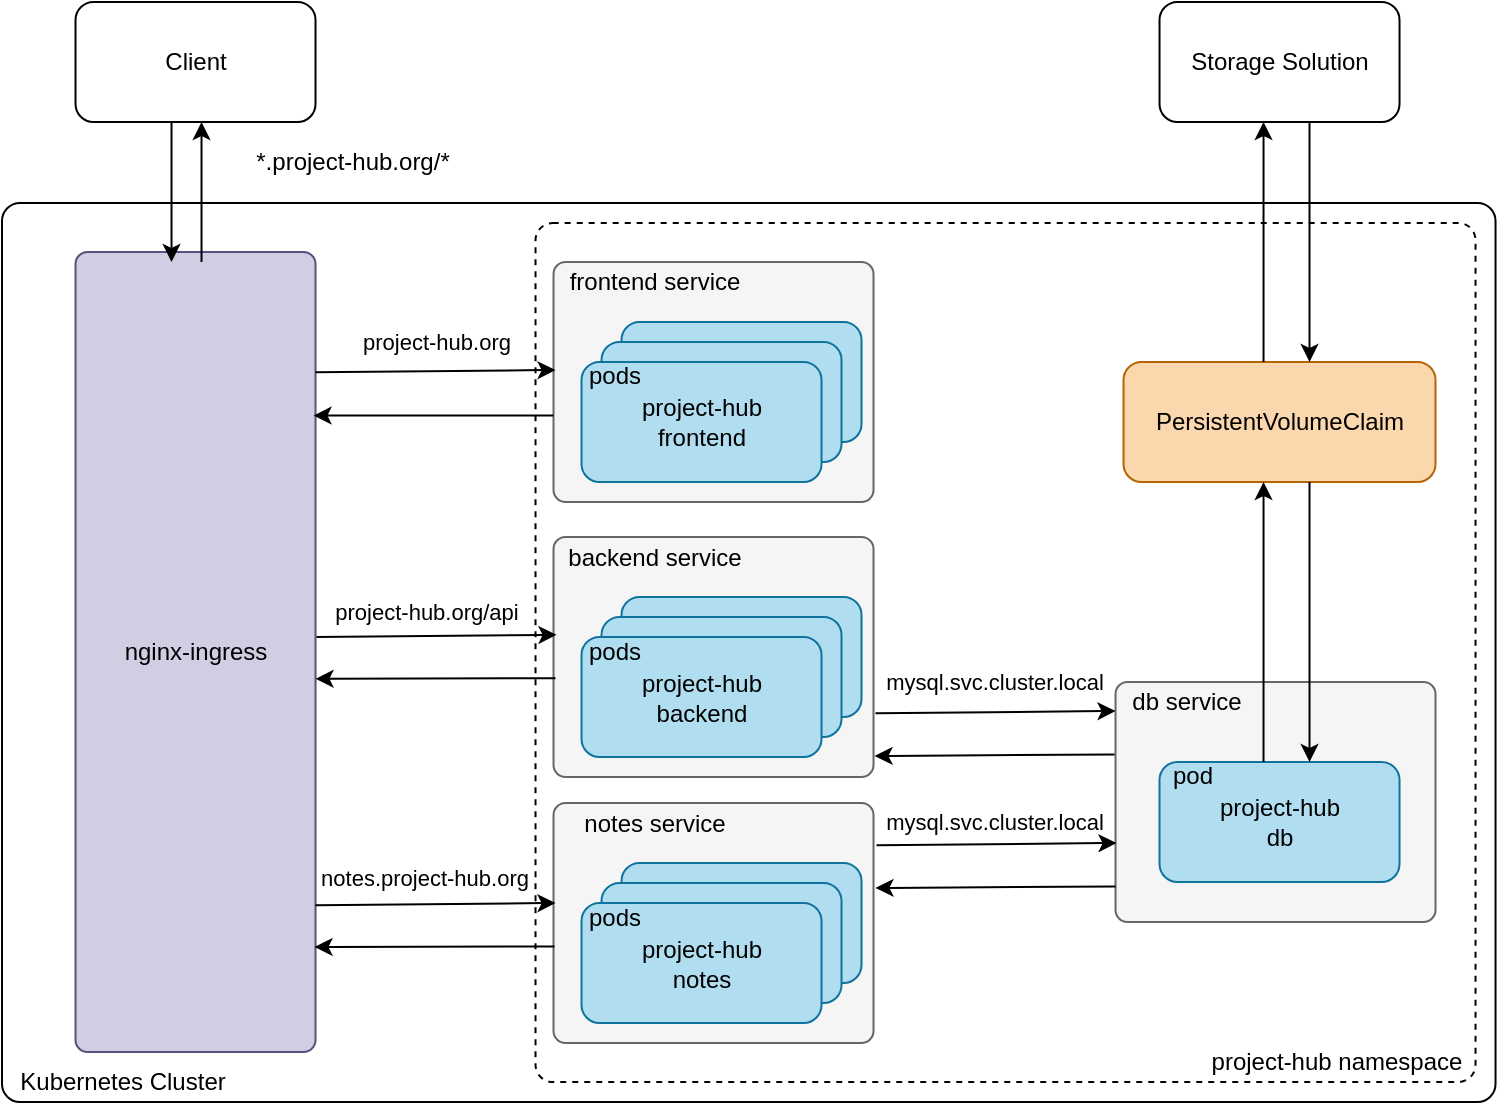 <mxfile version="14.1.8" type="device"><diagram id="VmFWcNwtIOZ2JIGzcQAg" name="Seite-1"><mxGraphModel dx="1673" dy="2136" grid="1" gridSize="10" guides="1" tooltips="1" connect="1" arrows="1" fold="1" page="1" pageScale="1" pageWidth="827" pageHeight="1169" math="0" shadow="0"><root><mxCell id="0"/><mxCell id="1" parent="0"/><mxCell id="9QHH05i9KdhhELVntpgu-1" value="" style="rounded=1;whiteSpace=wrap;html=1;arcSize=2;" vertex="1" parent="1"><mxGeometry x="40" y="-1049.5" width="746.76" height="449.5" as="geometry"/></mxCell><mxCell id="9QHH05i9KdhhELVntpgu-61" value="" style="rounded=1;whiteSpace=wrap;html=1;arcSize=2;fillColor=none;dashed=1;" vertex="1" parent="1"><mxGeometry x="306.76" y="-1039.5" width="470" height="429.5" as="geometry"/></mxCell><mxCell id="9QHH05i9KdhhELVntpgu-12" value="project-hub&lt;br&gt;frontend" style="rounded=1;whiteSpace=wrap;html=1;arcSize=5;fillColor=#f5f5f5;strokeColor=#666666;fontColor=#333333;" vertex="1" parent="1"><mxGeometry x="315.76" y="-1020" width="160" height="120" as="geometry"/></mxCell><mxCell id="9QHH05i9KdhhELVntpgu-2" value="nginx-ingress" style="rounded=1;whiteSpace=wrap;html=1;arcSize=5;fillColor=#d0cee2;strokeColor=#56517e;" vertex="1" parent="1"><mxGeometry x="76.76" y="-1025" width="120" height="400" as="geometry"/></mxCell><mxCell id="9QHH05i9KdhhELVntpgu-11" value="project-hub&lt;br&gt;frontend" style="rounded=1;whiteSpace=wrap;html=1;fillColor=#b1ddf0;strokeColor=#10739e;" vertex="1" parent="1"><mxGeometry x="349.76" y="-990" width="120" height="60" as="geometry"/></mxCell><mxCell id="9QHH05i9KdhhELVntpgu-10" value="project-hub&lt;br&gt;frontend" style="rounded=1;whiteSpace=wrap;html=1;fillColor=#b1ddf0;strokeColor=#10739e;" vertex="1" parent="1"><mxGeometry x="339.76" y="-980" width="120" height="60" as="geometry"/></mxCell><mxCell id="9QHH05i9KdhhELVntpgu-3" value="project-hub&lt;br&gt;frontend" style="rounded=1;whiteSpace=wrap;html=1;fillColor=#b1ddf0;strokeColor=#10739e;" vertex="1" parent="1"><mxGeometry x="329.76" y="-970" width="120" height="60" as="geometry"/></mxCell><mxCell id="9QHH05i9KdhhELVntpgu-13" value="frontend service" style="text;html=1;align=center;verticalAlign=middle;resizable=0;points=[];autosize=1;" vertex="1" parent="1"><mxGeometry x="315.76" y="-1020" width="100" height="20" as="geometry"/></mxCell><mxCell id="9QHH05i9KdhhELVntpgu-15" value="pods" style="text;html=1;align=center;verticalAlign=middle;resizable=0;points=[];autosize=1;" vertex="1" parent="1"><mxGeometry x="325.76" y="-973" width="40" height="20" as="geometry"/></mxCell><mxCell id="9QHH05i9KdhhELVntpgu-16" value="project-hub&lt;br&gt;frontend" style="rounded=1;whiteSpace=wrap;html=1;arcSize=5;fillColor=#f5f5f5;strokeColor=#666666;fontColor=#333333;" vertex="1" parent="1"><mxGeometry x="315.76" y="-882.5" width="160" height="120" as="geometry"/></mxCell><mxCell id="9QHH05i9KdhhELVntpgu-17" value="project-hub&lt;br&gt;frontend" style="rounded=1;whiteSpace=wrap;html=1;fillColor=#b1ddf0;strokeColor=#10739e;" vertex="1" parent="1"><mxGeometry x="349.76" y="-852.5" width="120" height="60" as="geometry"/></mxCell><mxCell id="9QHH05i9KdhhELVntpgu-18" value="project-hub&lt;br&gt;frontend" style="rounded=1;whiteSpace=wrap;html=1;fillColor=#b1ddf0;strokeColor=#10739e;" vertex="1" parent="1"><mxGeometry x="339.76" y="-842.5" width="120" height="60" as="geometry"/></mxCell><mxCell id="9QHH05i9KdhhELVntpgu-19" value="project-hub&lt;br&gt;backend" style="rounded=1;whiteSpace=wrap;html=1;fillColor=#b1ddf0;strokeColor=#10739e;" vertex="1" parent="1"><mxGeometry x="329.76" y="-832.5" width="120" height="60" as="geometry"/></mxCell><mxCell id="9QHH05i9KdhhELVntpgu-20" value="backend service" style="text;html=1;align=center;verticalAlign=middle;resizable=0;points=[];autosize=1;" vertex="1" parent="1"><mxGeometry x="315.76" y="-882.5" width="100" height="20" as="geometry"/></mxCell><mxCell id="9QHH05i9KdhhELVntpgu-21" value="pods" style="text;html=1;align=center;verticalAlign=middle;resizable=0;points=[];autosize=1;" vertex="1" parent="1"><mxGeometry x="325.76" y="-835.5" width="40" height="20" as="geometry"/></mxCell><mxCell id="9QHH05i9KdhhELVntpgu-24" value="project-hub&lt;br&gt;frontend" style="rounded=1;whiteSpace=wrap;html=1;arcSize=5;fillColor=#f5f5f5;strokeColor=#666666;fontColor=#333333;" vertex="1" parent="1"><mxGeometry x="315.76" y="-749.5" width="160" height="120" as="geometry"/></mxCell><mxCell id="9QHH05i9KdhhELVntpgu-25" value="project-hub&lt;br&gt;frontend" style="rounded=1;whiteSpace=wrap;html=1;fillColor=#b1ddf0;strokeColor=#10739e;" vertex="1" parent="1"><mxGeometry x="349.76" y="-719.5" width="120" height="60" as="geometry"/></mxCell><mxCell id="9QHH05i9KdhhELVntpgu-26" value="project-hub&lt;br&gt;frontend" style="rounded=1;whiteSpace=wrap;html=1;fillColor=#b1ddf0;strokeColor=#10739e;" vertex="1" parent="1"><mxGeometry x="339.76" y="-709.5" width="120" height="60" as="geometry"/></mxCell><mxCell id="9QHH05i9KdhhELVntpgu-27" value="project-hub&lt;br&gt;notes" style="rounded=1;whiteSpace=wrap;html=1;fillColor=#b1ddf0;strokeColor=#10739e;" vertex="1" parent="1"><mxGeometry x="329.76" y="-699.5" width="120" height="60" as="geometry"/></mxCell><mxCell id="9QHH05i9KdhhELVntpgu-28" value="notes service" style="text;html=1;align=center;verticalAlign=middle;resizable=0;points=[];autosize=1;" vertex="1" parent="1"><mxGeometry x="320.76" y="-749.5" width="90" height="20" as="geometry"/></mxCell><mxCell id="9QHH05i9KdhhELVntpgu-29" value="pods" style="text;html=1;align=center;verticalAlign=middle;resizable=0;points=[];autosize=1;" vertex="1" parent="1"><mxGeometry x="325.76" y="-702.5" width="40" height="20" as="geometry"/></mxCell><mxCell id="9QHH05i9KdhhELVntpgu-30" value="project-hub&lt;br&gt;frontend" style="rounded=1;whiteSpace=wrap;html=1;arcSize=5;fillColor=#f5f5f5;strokeColor=#666666;fontColor=#333333;" vertex="1" parent="1"><mxGeometry x="596.76" y="-810" width="160" height="120" as="geometry"/></mxCell><mxCell id="9QHH05i9KdhhELVntpgu-33" value="project-hub&lt;br&gt;db" style="rounded=1;whiteSpace=wrap;html=1;fillColor=#b1ddf0;strokeColor=#10739e;" vertex="1" parent="1"><mxGeometry x="618.76" y="-770" width="120" height="60" as="geometry"/></mxCell><mxCell id="9QHH05i9KdhhELVntpgu-34" value="db service" style="text;html=1;align=center;verticalAlign=middle;resizable=0;points=[];autosize=1;" vertex="1" parent="1"><mxGeometry x="596.76" y="-810" width="70" height="20" as="geometry"/></mxCell><mxCell id="9QHH05i9KdhhELVntpgu-35" value="pod" style="text;html=1;align=center;verticalAlign=middle;resizable=0;points=[];autosize=1;" vertex="1" parent="1"><mxGeometry x="614.76" y="-773" width="40" height="20" as="geometry"/></mxCell><mxCell id="9QHH05i9KdhhELVntpgu-38" value="" style="endArrow=classic;html=1;" edge="1" parent="1"><mxGeometry width="50" height="50" relative="1" as="geometry"><mxPoint x="196.76" y="-964.847" as="sourcePoint"/><mxPoint x="316.76" y="-966.001" as="targetPoint"/></mxGeometry></mxCell><mxCell id="9QHH05i9KdhhELVntpgu-42" value="" style="endArrow=classic;html=1;" edge="1" parent="1"><mxGeometry width="50" height="50" relative="1" as="geometry"><mxPoint x="197.24" y="-832.447" as="sourcePoint"/><mxPoint x="317.24" y="-833.601" as="targetPoint"/></mxGeometry></mxCell><mxCell id="9QHH05i9KdhhELVntpgu-43" value="" style="endArrow=classic;html=1;entryX=0.996;entryY=0.19;entryDx=0;entryDy=0;entryPerimeter=0;exitX=-0.003;exitY=0.631;exitDx=0;exitDy=0;exitPerimeter=0;" edge="1" parent="1"><mxGeometry width="50" height="50" relative="1" as="geometry"><mxPoint x="316.76" y="-811.88" as="sourcePoint"/><mxPoint x="196.76" y="-811.6" as="targetPoint"/><Array as="points"/></mxGeometry></mxCell><mxCell id="9QHH05i9KdhhELVntpgu-44" value="" style="endArrow=classic;html=1;" edge="1" parent="1"><mxGeometry width="50" height="50" relative="1" as="geometry"><mxPoint x="196.76" y="-698.347" as="sourcePoint"/><mxPoint x="316.76" y="-699.501" as="targetPoint"/></mxGeometry></mxCell><mxCell id="9QHH05i9KdhhELVntpgu-45" value="" style="endArrow=classic;html=1;entryX=0.996;entryY=0.19;entryDx=0;entryDy=0;entryPerimeter=0;exitX=-0.003;exitY=0.631;exitDx=0;exitDy=0;exitPerimeter=0;" edge="1" parent="1"><mxGeometry width="50" height="50" relative="1" as="geometry"><mxPoint x="316.28" y="-677.78" as="sourcePoint"/><mxPoint x="196.28" y="-677.5" as="targetPoint"/><Array as="points"/></mxGeometry></mxCell><mxCell id="9QHH05i9KdhhELVntpgu-46" value="" style="endArrow=classic;html=1;" edge="1" parent="1"><mxGeometry width="50" height="50" relative="1" as="geometry"><mxPoint x="477.24" y="-728.347" as="sourcePoint"/><mxPoint x="597.24" y="-729.501" as="targetPoint"/></mxGeometry></mxCell><mxCell id="9QHH05i9KdhhELVntpgu-47" value="" style="endArrow=classic;html=1;exitX=-0.003;exitY=0.631;exitDx=0;exitDy=0;exitPerimeter=0;" edge="1" parent="1"><mxGeometry width="50" height="50" relative="1" as="geometry"><mxPoint x="596.76" y="-707.78" as="sourcePoint"/><mxPoint x="476.76" y="-707" as="targetPoint"/><Array as="points"/></mxGeometry></mxCell><mxCell id="9QHH05i9KdhhELVntpgu-48" value="&lt;font style=&quot;font-size: 11px&quot;&gt;notes.project-hub.org&lt;/font&gt;" style="text;html=1;align=center;verticalAlign=middle;resizable=0;points=[];autosize=1;" vertex="1" parent="1"><mxGeometry x="190.76" y="-722.5" width="120" height="20" as="geometry"/></mxCell><mxCell id="9QHH05i9KdhhELVntpgu-49" value="&lt;font style=&quot;font-size: 11px&quot;&gt;project-hub.org/api&lt;/font&gt;" style="text;html=1;align=center;verticalAlign=middle;resizable=0;points=[];autosize=1;" vertex="1" parent="1"><mxGeometry x="196.76" y="-855.5" width="110" height="20" as="geometry"/></mxCell><mxCell id="9QHH05i9KdhhELVntpgu-50" value="&lt;font style=&quot;font-size: 11px&quot;&gt;project-hub.org&lt;/font&gt;" style="text;html=1;align=center;verticalAlign=middle;resizable=0;points=[];autosize=1;" vertex="1" parent="1"><mxGeometry x="211.76" y="-990" width="90" height="20" as="geometry"/></mxCell><mxCell id="9QHH05i9KdhhELVntpgu-51" value="" style="endArrow=classic;html=1;" edge="1" parent="1"><mxGeometry width="50" height="50" relative="1" as="geometry"><mxPoint x="476.76" y="-794.347" as="sourcePoint"/><mxPoint x="596.76" y="-795.501" as="targetPoint"/></mxGeometry></mxCell><mxCell id="9QHH05i9KdhhELVntpgu-52" value="" style="endArrow=classic;html=1;exitX=-0.003;exitY=0.631;exitDx=0;exitDy=0;exitPerimeter=0;" edge="1" parent="1"><mxGeometry width="50" height="50" relative="1" as="geometry"><mxPoint x="596.28" y="-773.78" as="sourcePoint"/><mxPoint x="476.28" y="-773" as="targetPoint"/><Array as="points"/></mxGeometry></mxCell><mxCell id="9QHH05i9KdhhELVntpgu-53" value="&lt;font style=&quot;font-size: 11px&quot;&gt;mysql.svc.cluster.local&lt;/font&gt;" style="text;html=1;align=center;verticalAlign=middle;resizable=0;points=[];autosize=1;" vertex="1" parent="1"><mxGeometry x="475.76" y="-820" width="120" height="20" as="geometry"/></mxCell><mxCell id="9QHH05i9KdhhELVntpgu-55" value="&lt;font style=&quot;font-size: 11px&quot;&gt;mysql.svc.cluster.local&lt;/font&gt;" style="text;html=1;align=center;verticalAlign=middle;resizable=0;points=[];autosize=1;" vertex="1" parent="1"><mxGeometry x="475.76" y="-750" width="120" height="20" as="geometry"/></mxCell><mxCell id="9QHH05i9KdhhELVntpgu-57" value="" style="endArrow=classic;html=1;" edge="1" parent="1"><mxGeometry width="50" height="50" relative="1" as="geometry"><mxPoint x="139.76" y="-1020" as="sourcePoint"/><mxPoint x="139.76" y="-1090" as="targetPoint"/><Array as="points"/></mxGeometry></mxCell><mxCell id="9QHH05i9KdhhELVntpgu-58" value="*.project-hub.org/*" style="text;html=1;align=center;verticalAlign=middle;resizable=0;points=[];autosize=1;" vertex="1" parent="1"><mxGeometry x="160" y="-1080" width="110" height="20" as="geometry"/></mxCell><mxCell id="9QHH05i9KdhhELVntpgu-60" value="" style="endArrow=classic;html=1;" edge="1" parent="1"><mxGeometry width="50" height="50" relative="1" as="geometry"><mxPoint x="124.76" y="-1090" as="sourcePoint"/><mxPoint x="124.76" y="-1020" as="targetPoint"/></mxGeometry></mxCell><mxCell id="9QHH05i9KdhhELVntpgu-9" value="Client" style="rounded=1;whiteSpace=wrap;html=1;" vertex="1" parent="1"><mxGeometry x="76.76" y="-1150" width="120" height="60" as="geometry"/></mxCell><mxCell id="9QHH05i9KdhhELVntpgu-62" value="project-hub namespace" style="text;html=1;align=center;verticalAlign=middle;resizable=0;points=[];autosize=1;" vertex="1" parent="1"><mxGeometry x="636.76" y="-630" width="140" height="20" as="geometry"/></mxCell><mxCell id="9QHH05i9KdhhELVntpgu-63" value="Kubernetes Cluster" style="text;html=1;align=center;verticalAlign=middle;resizable=0;points=[];autosize=1;" vertex="1" parent="1"><mxGeometry x="40" y="-620" width="120" height="20" as="geometry"/></mxCell><mxCell id="9QHH05i9KdhhELVntpgu-65" value="PersistentVolumeClaim" style="rounded=1;whiteSpace=wrap;html=1;fillColor=#fad7ac;strokeColor=#b46504;" vertex="1" parent="1"><mxGeometry x="600.76" y="-970" width="156" height="60" as="geometry"/></mxCell><mxCell id="9QHH05i9KdhhELVntpgu-68" value="" style="endArrow=classic;html=1;" edge="1" parent="1"><mxGeometry width="50" height="50" relative="1" as="geometry"><mxPoint x="315.76" y="-943.24" as="sourcePoint"/><mxPoint x="195.76" y="-943.24" as="targetPoint"/></mxGeometry></mxCell><mxCell id="9QHH05i9KdhhELVntpgu-70" value="" style="endArrow=classic;html=1;" edge="1" parent="1"><mxGeometry width="50" height="50" relative="1" as="geometry"><mxPoint x="670.76" y="-770" as="sourcePoint"/><mxPoint x="670.76" y="-910" as="targetPoint"/><Array as="points"/></mxGeometry></mxCell><mxCell id="9QHH05i9KdhhELVntpgu-74" value="" style="endArrow=classic;html=1;" edge="1" parent="1"><mxGeometry width="50" height="50" relative="1" as="geometry"><mxPoint x="693.76" y="-910" as="sourcePoint"/><mxPoint x="693.76" y="-770" as="targetPoint"/><Array as="points"/></mxGeometry></mxCell><mxCell id="9QHH05i9KdhhELVntpgu-75" value="" style="endArrow=classic;html=1;" edge="1" parent="1"><mxGeometry width="50" height="50" relative="1" as="geometry"><mxPoint x="670.76" y="-970" as="sourcePoint"/><mxPoint x="670.76" y="-1090" as="targetPoint"/><Array as="points"/></mxGeometry></mxCell><mxCell id="9QHH05i9KdhhELVntpgu-76" value="" style="endArrow=classic;html=1;" edge="1" parent="1"><mxGeometry width="50" height="50" relative="1" as="geometry"><mxPoint x="693.76" y="-1090" as="sourcePoint"/><mxPoint x="693.76" y="-970" as="targetPoint"/><Array as="points"/></mxGeometry></mxCell><mxCell id="9QHH05i9KdhhELVntpgu-77" value="Storage Solution" style="rounded=1;whiteSpace=wrap;html=1;" vertex="1" parent="1"><mxGeometry x="618.76" y="-1150" width="120" height="60" as="geometry"/></mxCell></root></mxGraphModel></diagram></mxfile>